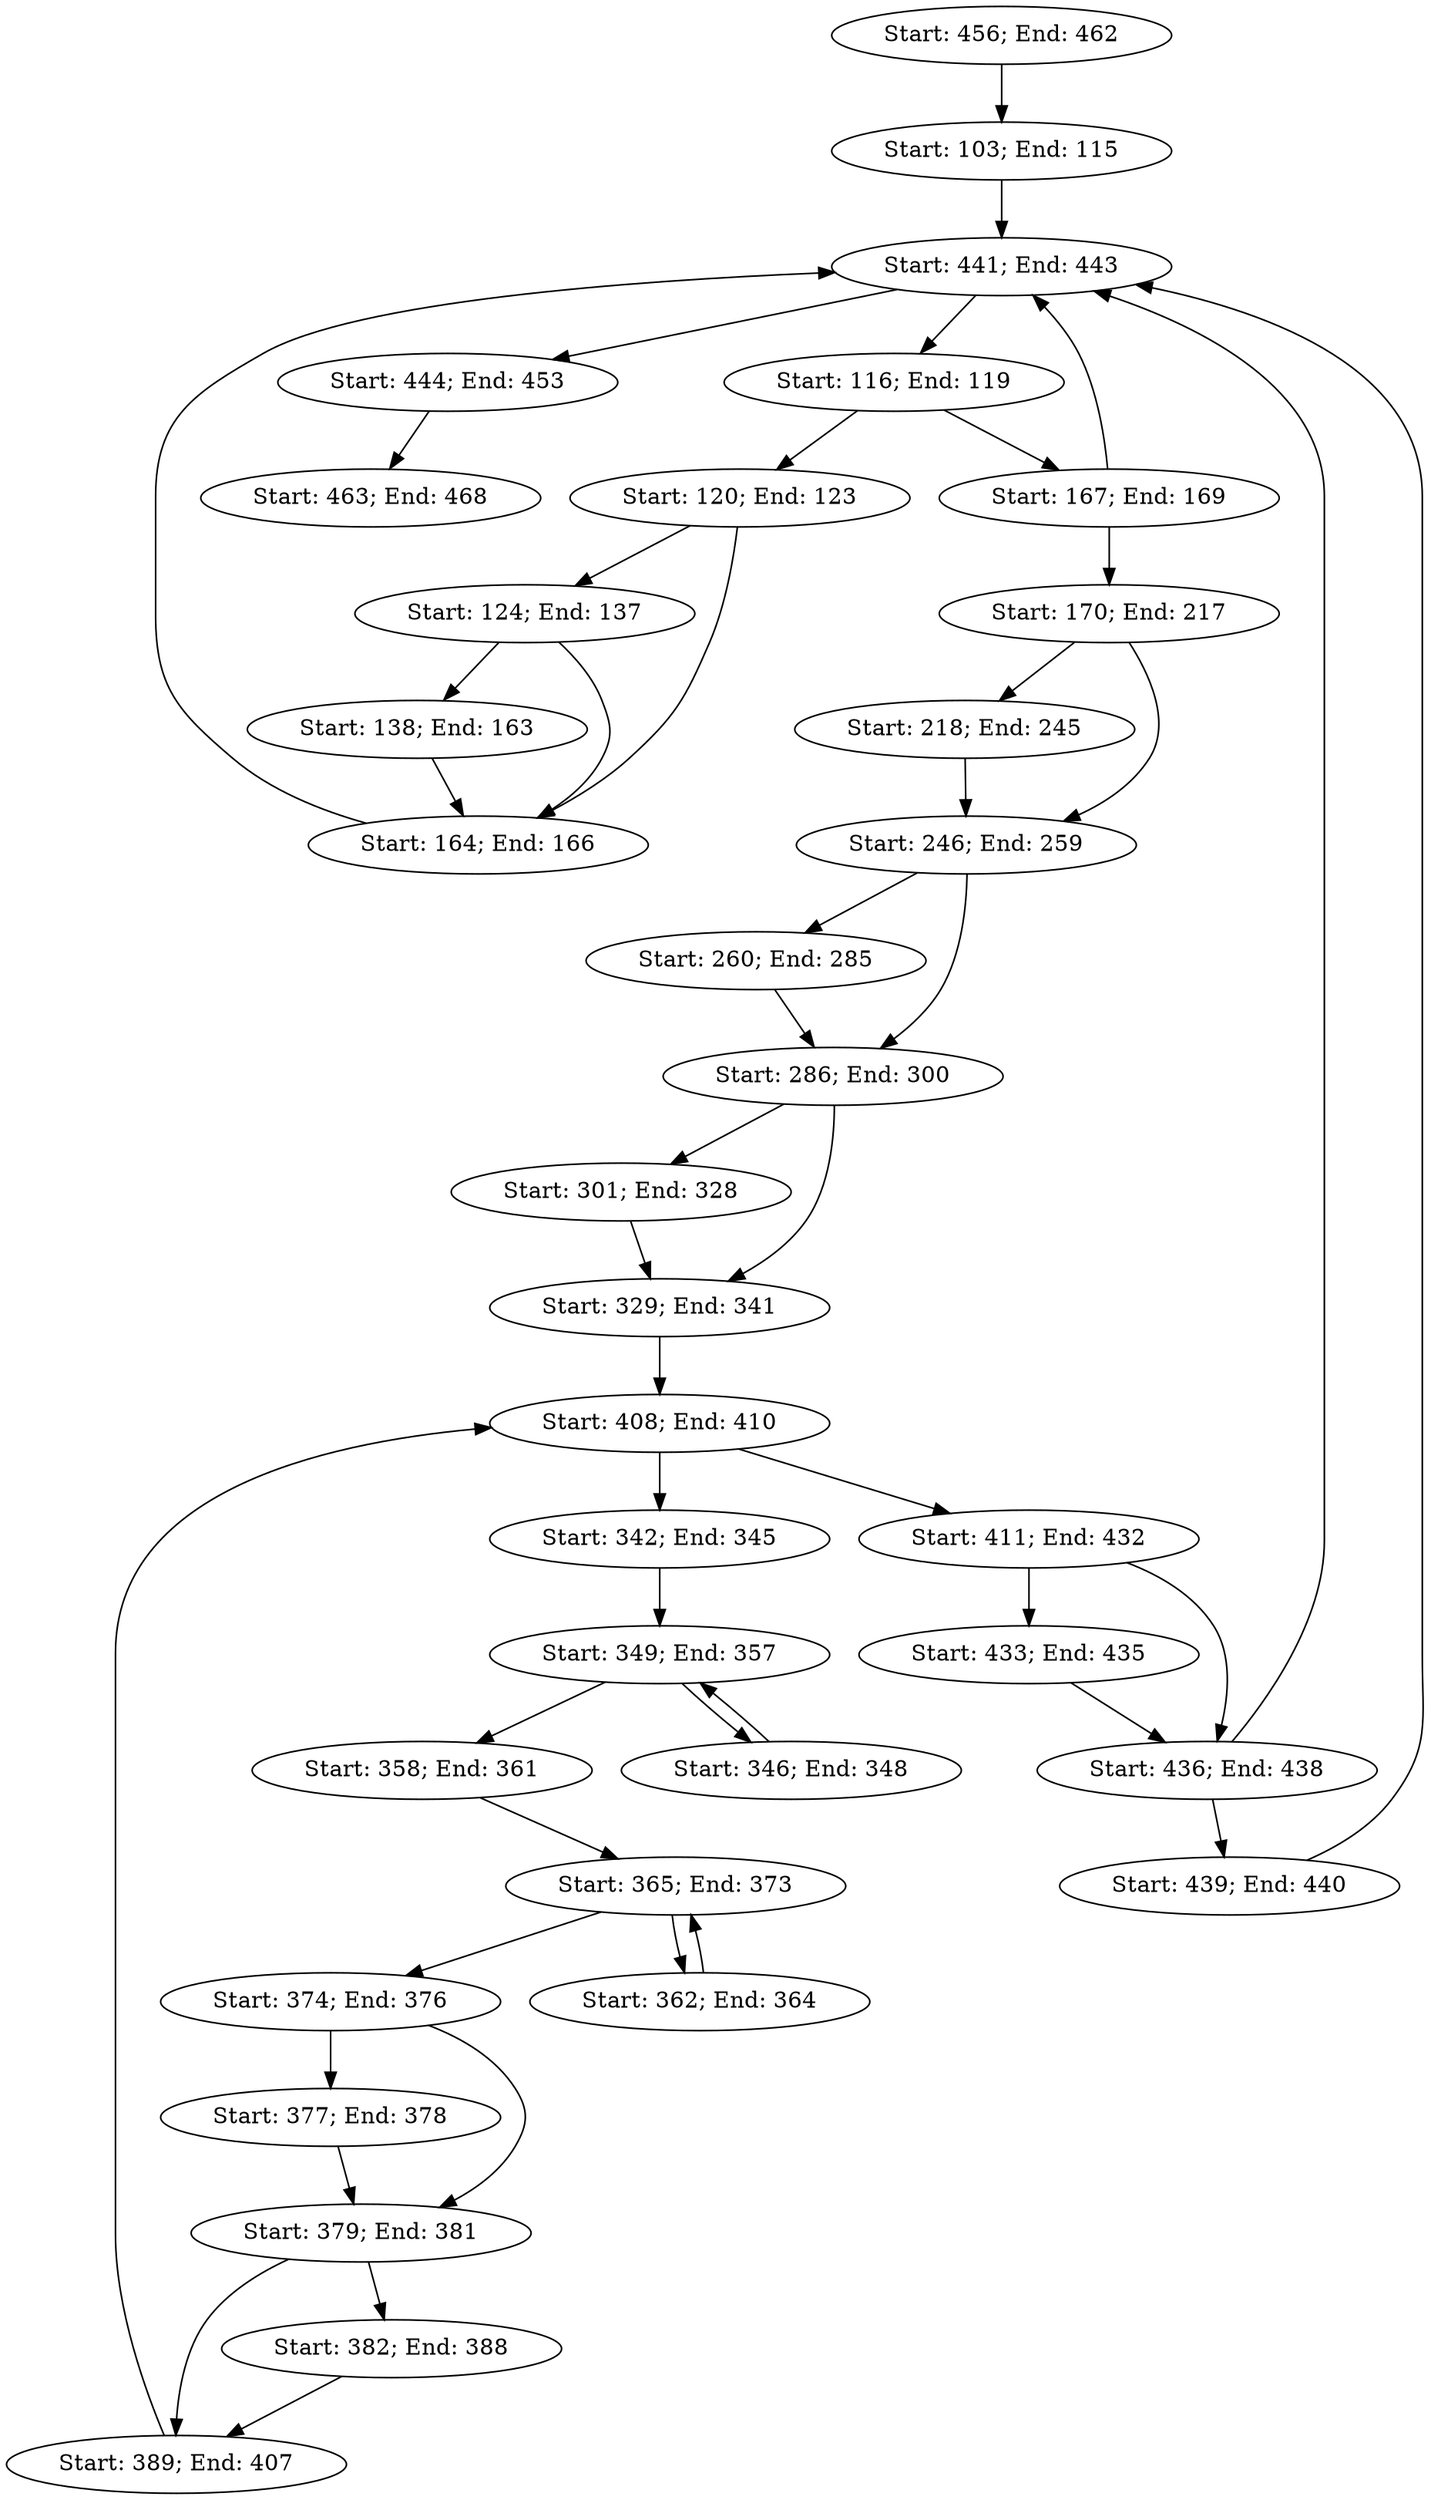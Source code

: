 strict digraph "" {
	node [label="\N"];
	0	[block="Basic Block starting at line 456 with 7 instructions",
		label="Start: 456; End: 462"];
	2	[block="Basic Block starting at line 103 with 13 instructions",
		label="Start: 103; End: 115"];
	0 -> 2;
	1	[block="Basic Block starting at line 463 with 6 instructions",
		label="Start: 463; End: 468"];
	32	[block="Basic Block starting at line 441 with 3 instructions",
		label="Start: 441; End: 443"];
	2 -> 32;
	3	[block="Basic Block starting at line 116 with 4 instructions",
		label="Start: 116; End: 119"];
	4	[block="Basic Block starting at line 120 with 4 instructions",
		label="Start: 120; End: 123"];
	3 -> 4;
	8	[block="Basic Block starting at line 167 with 3 instructions",
		label="Start: 167; End: 169"];
	3 -> 8;
	5	[block="Basic Block starting at line 124 with 14 instructions",
		label="Start: 124; End: 137"];
	4 -> 5;
	7	[block="Basic Block starting at line 164 with 3 instructions",
		label="Start: 164; End: 166"];
	4 -> 7;
	6	[block="Basic Block starting at line 138 with 26 instructions",
		label="Start: 138; End: 163"];
	5 -> 6;
	5 -> 7;
	6 -> 7;
	7 -> 32;
	9	[block="Basic Block starting at line 170 with 48 instructions",
		label="Start: 170; End: 217"];
	8 -> 9;
	8 -> 32;
	10	[block="Basic Block starting at line 218 with 28 instructions",
		label="Start: 218; End: 245"];
	9 -> 10;
	11	[block="Basic Block starting at line 246 with 14 instructions",
		label="Start: 246; End: 259"];
	9 -> 11;
	10 -> 11;
	12	[block="Basic Block starting at line 260 with 26 instructions",
		label="Start: 260; End: 285"];
	11 -> 12;
	13	[block="Basic Block starting at line 286 with 15 instructions",
		label="Start: 286; End: 300"];
	11 -> 13;
	12 -> 13;
	14	[block="Basic Block starting at line 301 with 28 instructions",
		label="Start: 301; End: 328"];
	13 -> 14;
	15	[block="Basic Block starting at line 329 with 13 instructions",
		label="Start: 329; End: 341"];
	13 -> 15;
	14 -> 15;
	27	[block="Basic Block starting at line 408 with 3 instructions",
		label="Start: 408; End: 410"];
	15 -> 27;
	16	[block="Basic Block starting at line 342 with 4 instructions",
		label="Start: 342; End: 345"];
	18	[block="Basic Block starting at line 349 with 9 instructions",
		label="Start: 349; End: 357"];
	16 -> 18;
	17	[block="Basic Block starting at line 346 with 3 instructions",
		label="Start: 346; End: 348"];
	17 -> 18;
	18 -> 17;
	19	[block="Basic Block starting at line 358 with 4 instructions",
		label="Start: 358; End: 361"];
	18 -> 19;
	21	[block="Basic Block starting at line 365 with 9 instructions",
		label="Start: 365; End: 373"];
	19 -> 21;
	20	[block="Basic Block starting at line 362 with 3 instructions",
		label="Start: 362; End: 364"];
	20 -> 21;
	21 -> 20;
	22	[block="Basic Block starting at line 374 with 3 instructions",
		label="Start: 374; End: 376"];
	21 -> 22;
	23	[block="Basic Block starting at line 377 with 2 instructions",
		label="Start: 377; End: 378"];
	22 -> 23;
	24	[block="Basic Block starting at line 379 with 3 instructions",
		label="Start: 379; End: 381"];
	22 -> 24;
	23 -> 24;
	25	[block="Basic Block starting at line 382 with 7 instructions",
		label="Start: 382; End: 388"];
	24 -> 25;
	26	[block="Basic Block starting at line 389 with 19 instructions",
		label="Start: 389; End: 407"];
	24 -> 26;
	25 -> 26;
	26 -> 27;
	27 -> 16;
	28	[block="Basic Block starting at line 411 with 22 instructions",
		label="Start: 411; End: 432"];
	27 -> 28;
	29	[block="Basic Block starting at line 433 with 3 instructions",
		label="Start: 433; End: 435"];
	28 -> 29;
	30	[block="Basic Block starting at line 436 with 3 instructions",
		label="Start: 436; End: 438"];
	28 -> 30;
	29 -> 30;
	31	[block="Basic Block starting at line 439 with 2 instructions",
		label="Start: 439; End: 440"];
	30 -> 31;
	30 -> 32;
	31 -> 32;
	32 -> 3;
	33	[block="Basic Block starting at line 444 with 10 instructions",
		label="Start: 444; End: 453"];
	32 -> 33;
	33 -> 1;
}
